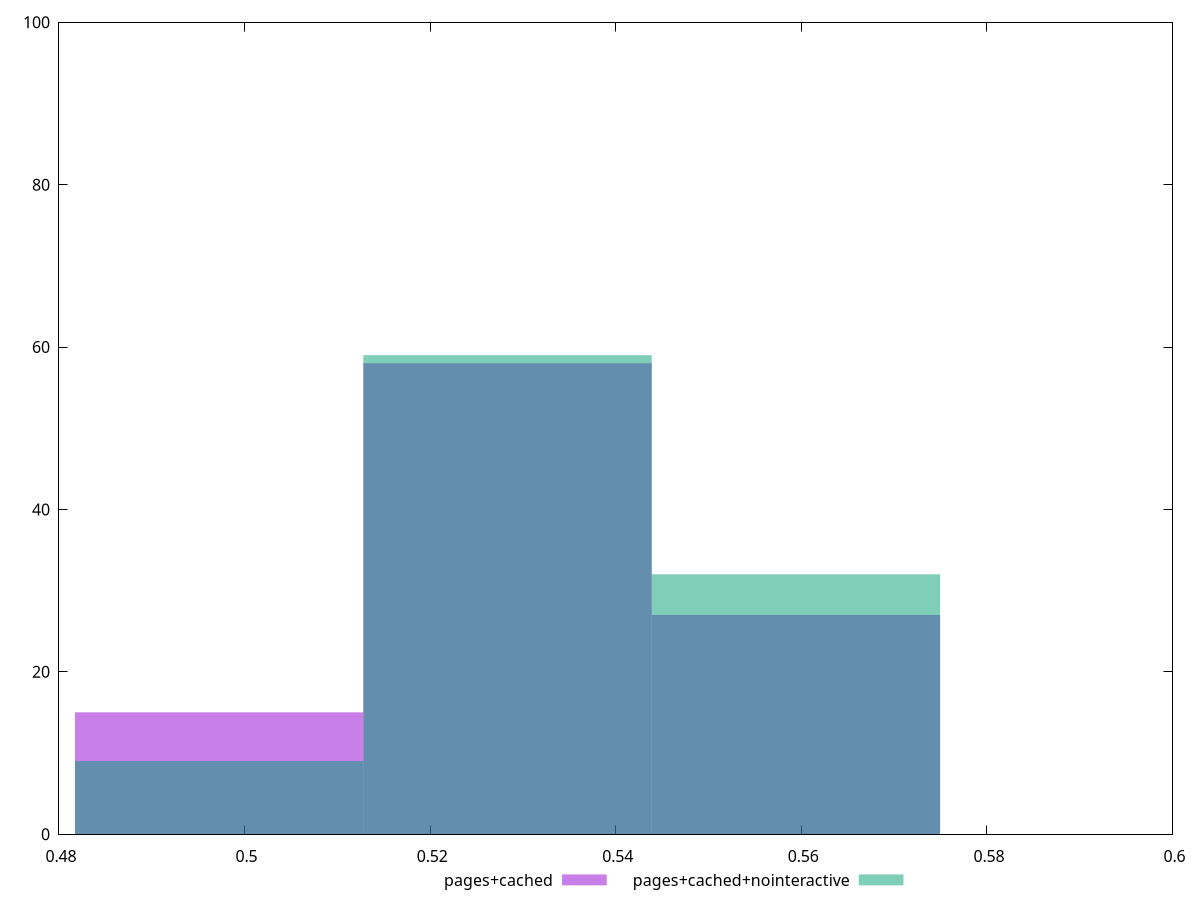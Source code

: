 reset
set terminal svg size 640, 500 enhanced background rgb 'white'
set output "reprap/meta/score/comparison/histogram/2_vs_3.svg"

$pagesCached <<EOF
0.5283361245191271 58
0.4972575289591785 15
0.5594147200790758 27
EOF

$pagesCachedNointeractive <<EOF
0.5283361245191271 59
0.5594147200790758 32
0.4972575289591785 9
EOF

set key outside below
set boxwidth 0.031078595559948657
set yrange [0:100]
set style fill transparent solid 0.5 noborder

plot \
  $pagesCached title "pages+cached" with boxes, \
  $pagesCachedNointeractive title "pages+cached+nointeractive" with boxes, \


reset